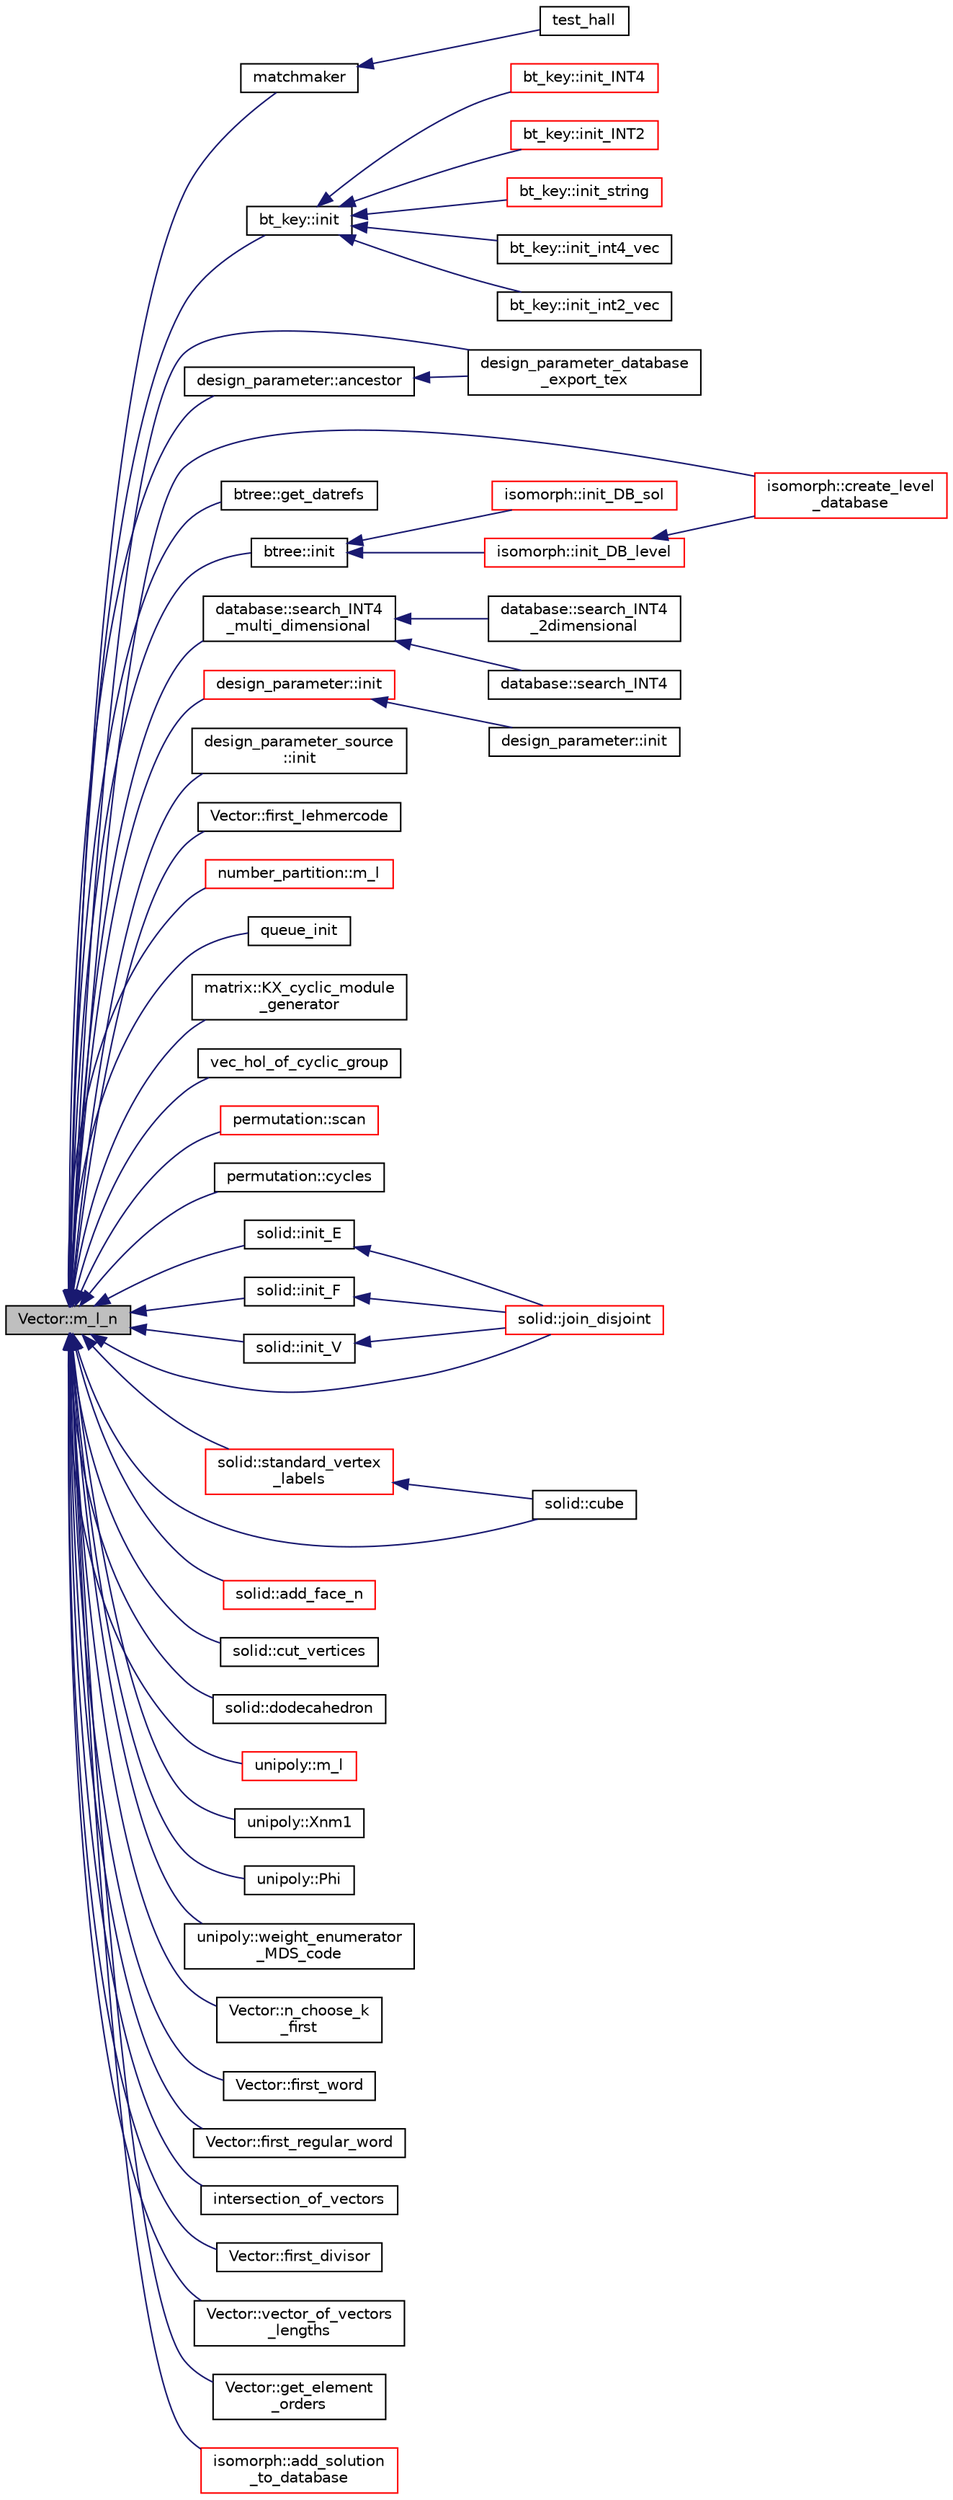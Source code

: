 digraph "Vector::m_l_n"
{
  edge [fontname="Helvetica",fontsize="10",labelfontname="Helvetica",labelfontsize="10"];
  node [fontname="Helvetica",fontsize="10",shape=record];
  rankdir="LR";
  Node3088 [label="Vector::m_l_n",height=0.2,width=0.4,color="black", fillcolor="grey75", style="filled", fontcolor="black"];
  Node3088 -> Node3089 [dir="back",color="midnightblue",fontsize="10",style="solid",fontname="Helvetica"];
  Node3089 [label="design_parameter_database\l_export_tex",height=0.2,width=0.4,color="black", fillcolor="white", style="filled",URL="$d9/d60/discreta_8h.html#a075808c1cf57d126d15a0d7794716de7"];
  Node3088 -> Node3090 [dir="back",color="midnightblue",fontsize="10",style="solid",fontname="Helvetica"];
  Node3090 [label="matchmaker",height=0.2,width=0.4,color="black", fillcolor="white", style="filled",URL="$d5/d3f/test_8_c.html#a93ef2c2e9896d2a9f32ced4136c2784a"];
  Node3090 -> Node3091 [dir="back",color="midnightblue",fontsize="10",style="solid",fontname="Helvetica"];
  Node3091 [label="test_hall",height=0.2,width=0.4,color="black", fillcolor="white", style="filled",URL="$d5/d3f/test_8_c.html#a757609870ae7ab0f1d0073415822d19f"];
  Node3088 -> Node3092 [dir="back",color="midnightblue",fontsize="10",style="solid",fontname="Helvetica"];
  Node3092 [label="bt_key::init",height=0.2,width=0.4,color="black", fillcolor="white", style="filled",URL="$d1/de5/classbt__key.html#ae6b27c89a5f6dec6a7a19583a4b112a8"];
  Node3092 -> Node3093 [dir="back",color="midnightblue",fontsize="10",style="solid",fontname="Helvetica"];
  Node3093 [label="bt_key::init_INT4",height=0.2,width=0.4,color="red", fillcolor="white", style="filled",URL="$d1/de5/classbt__key.html#a1cc3e1aa6b3a6ec6e036fd4fee010564"];
  Node3092 -> Node3146 [dir="back",color="midnightblue",fontsize="10",style="solid",fontname="Helvetica"];
  Node3146 [label="bt_key::init_INT2",height=0.2,width=0.4,color="red", fillcolor="white", style="filled",URL="$d1/de5/classbt__key.html#a588bbf34a0c101ad79f331fc762c36fa"];
  Node3092 -> Node3148 [dir="back",color="midnightblue",fontsize="10",style="solid",fontname="Helvetica"];
  Node3148 [label="bt_key::init_string",height=0.2,width=0.4,color="red", fillcolor="white", style="filled",URL="$d1/de5/classbt__key.html#a37c5830aa6abd2f9892a649e1b5d4248"];
  Node3092 -> Node3150 [dir="back",color="midnightblue",fontsize="10",style="solid",fontname="Helvetica"];
  Node3150 [label="bt_key::init_int4_vec",height=0.2,width=0.4,color="black", fillcolor="white", style="filled",URL="$d1/de5/classbt__key.html#ac13cd9d95f812eeb86c70219905f16fd"];
  Node3092 -> Node3151 [dir="back",color="midnightblue",fontsize="10",style="solid",fontname="Helvetica"];
  Node3151 [label="bt_key::init_int2_vec",height=0.2,width=0.4,color="black", fillcolor="white", style="filled",URL="$d1/de5/classbt__key.html#ac387752908d0de9d69246e19a3ae321d"];
  Node3088 -> Node3152 [dir="back",color="midnightblue",fontsize="10",style="solid",fontname="Helvetica"];
  Node3152 [label="btree::init",height=0.2,width=0.4,color="black", fillcolor="white", style="filled",URL="$dd/db0/classbtree.html#a3c88706e9886f1f9bc142b511aeab642"];
  Node3152 -> Node3095 [dir="back",color="midnightblue",fontsize="10",style="solid",fontname="Helvetica"];
  Node3095 [label="isomorph::init_DB_sol",height=0.2,width=0.4,color="red", fillcolor="white", style="filled",URL="$d3/d5f/classisomorph.html#afd8d8a546fa9a7bc6f211b216e291039"];
  Node3152 -> Node3140 [dir="back",color="midnightblue",fontsize="10",style="solid",fontname="Helvetica"];
  Node3140 [label="isomorph::init_DB_level",height=0.2,width=0.4,color="red", fillcolor="white", style="filled",URL="$d3/d5f/classisomorph.html#a1a2df5281026bc94d57ebce33d67fe6c"];
  Node3140 -> Node3142 [dir="back",color="midnightblue",fontsize="10",style="solid",fontname="Helvetica"];
  Node3142 [label="isomorph::create_level\l_database",height=0.2,width=0.4,color="red", fillcolor="white", style="filled",URL="$d3/d5f/classisomorph.html#a15a452310bd3189f10f34c7dd7085e69"];
  Node3088 -> Node3153 [dir="back",color="midnightblue",fontsize="10",style="solid",fontname="Helvetica"];
  Node3153 [label="btree::get_datrefs",height=0.2,width=0.4,color="black", fillcolor="white", style="filled",URL="$dd/db0/classbtree.html#a4f8c801758d3fdb0e12cfa8be1bcdd74"];
  Node3088 -> Node3154 [dir="back",color="midnightblue",fontsize="10",style="solid",fontname="Helvetica"];
  Node3154 [label="database::search_INT4\l_multi_dimensional",height=0.2,width=0.4,color="black", fillcolor="white", style="filled",URL="$db/d72/classdatabase.html#a43a31b0e56d1401185a452a6686666aa"];
  Node3154 -> Node3155 [dir="back",color="midnightblue",fontsize="10",style="solid",fontname="Helvetica"];
  Node3155 [label="database::search_INT4",height=0.2,width=0.4,color="black", fillcolor="white", style="filled",URL="$db/d72/classdatabase.html#aeda62e67888923cd968674ec2ed08007"];
  Node3154 -> Node3156 [dir="back",color="midnightblue",fontsize="10",style="solid",fontname="Helvetica"];
  Node3156 [label="database::search_INT4\l_2dimensional",height=0.2,width=0.4,color="black", fillcolor="white", style="filled",URL="$db/d72/classdatabase.html#a10e70413e55aca54a2fe1b02066e3947"];
  Node3088 -> Node3157 [dir="back",color="midnightblue",fontsize="10",style="solid",fontname="Helvetica"];
  Node3157 [label="design_parameter::init",height=0.2,width=0.4,color="red", fillcolor="white", style="filled",URL="$da/d94/classdesign__parameter.html#af77829be8d9058a84169c36143307b5d"];
  Node3157 -> Node3158 [dir="back",color="midnightblue",fontsize="10",style="solid",fontname="Helvetica"];
  Node3158 [label="design_parameter::init",height=0.2,width=0.4,color="black", fillcolor="white", style="filled",URL="$da/d94/classdesign__parameter.html#a1d2908af6f9375845123117b6cc22910"];
  Node3088 -> Node3160 [dir="back",color="midnightblue",fontsize="10",style="solid",fontname="Helvetica"];
  Node3160 [label="design_parameter::ancestor",height=0.2,width=0.4,color="black", fillcolor="white", style="filled",URL="$da/d94/classdesign__parameter.html#abd616d2e29cde6f3e797abab001af0c6"];
  Node3160 -> Node3089 [dir="back",color="midnightblue",fontsize="10",style="solid",fontname="Helvetica"];
  Node3088 -> Node3162 [dir="back",color="midnightblue",fontsize="10",style="solid",fontname="Helvetica"];
  Node3162 [label="design_parameter_source\l::init",height=0.2,width=0.4,color="black", fillcolor="white", style="filled",URL="$df/d4b/classdesign__parameter__source.html#afccf1773adfffec18fd96efaec208b93"];
  Node3088 -> Node3163 [dir="back",color="midnightblue",fontsize="10",style="solid",fontname="Helvetica"];
  Node3163 [label="Vector::first_lehmercode",height=0.2,width=0.4,color="black", fillcolor="white", style="filled",URL="$d5/db2/class_vector.html#acf37ae8b2a5531b37fd2a9d847ff20eb"];
  Node3088 -> Node3164 [dir="back",color="midnightblue",fontsize="10",style="solid",fontname="Helvetica"];
  Node3164 [label="number_partition::m_l",height=0.2,width=0.4,color="red", fillcolor="white", style="filled",URL="$df/d50/classnumber__partition.html#a10013ba481b6c83fe777041164f8b47b"];
  Node3088 -> Node3169 [dir="back",color="midnightblue",fontsize="10",style="solid",fontname="Helvetica"];
  Node3169 [label="queue_init",height=0.2,width=0.4,color="black", fillcolor="white", style="filled",URL="$d3/d72/global_8_c.html#a5fc0dec58681e5be05ad2041d536a7b7"];
  Node3088 -> Node3170 [dir="back",color="midnightblue",fontsize="10",style="solid",fontname="Helvetica"];
  Node3170 [label="matrix::KX_cyclic_module\l_generator",height=0.2,width=0.4,color="black", fillcolor="white", style="filled",URL="$d1/d8d/classmatrix.html#ace9dbe1f348d6fa63d1005e8f601897b"];
  Node3088 -> Node3171 [dir="back",color="midnightblue",fontsize="10",style="solid",fontname="Helvetica"];
  Node3171 [label="vec_hol_of_cyclic_group",height=0.2,width=0.4,color="black", fillcolor="white", style="filled",URL="$d0/dd3/perm__group__gens_8_c.html#a9d07604f4a1c321585752cabfc94955b"];
  Node3088 -> Node3172 [dir="back",color="midnightblue",fontsize="10",style="solid",fontname="Helvetica"];
  Node3172 [label="permutation::scan",height=0.2,width=0.4,color="red", fillcolor="white", style="filled",URL="$d0/d08/classpermutation.html#a826e0fbc7234cbbff949d3e31a863d0a"];
  Node3088 -> Node3174 [dir="back",color="midnightblue",fontsize="10",style="solid",fontname="Helvetica"];
  Node3174 [label="permutation::cycles",height=0.2,width=0.4,color="black", fillcolor="white", style="filled",URL="$d0/d08/classpermutation.html#a88706cf2c683df70a29156f39b3e4895"];
  Node3088 -> Node3175 [dir="back",color="midnightblue",fontsize="10",style="solid",fontname="Helvetica"];
  Node3175 [label="solid::init_V",height=0.2,width=0.4,color="black", fillcolor="white", style="filled",URL="$d8/def/classsolid.html#a0b156ca77a137dc8aa94ab22d048e542"];
  Node3175 -> Node3176 [dir="back",color="midnightblue",fontsize="10",style="solid",fontname="Helvetica"];
  Node3176 [label="solid::join_disjoint",height=0.2,width=0.4,color="red", fillcolor="white", style="filled",URL="$d8/def/classsolid.html#ac3c7868e3b650b7112309c7ad15a394c"];
  Node3088 -> Node3179 [dir="back",color="midnightblue",fontsize="10",style="solid",fontname="Helvetica"];
  Node3179 [label="solid::init_E",height=0.2,width=0.4,color="black", fillcolor="white", style="filled",URL="$d8/def/classsolid.html#ae57764803455bb12c6f59a623b595b7d"];
  Node3179 -> Node3176 [dir="back",color="midnightblue",fontsize="10",style="solid",fontname="Helvetica"];
  Node3088 -> Node3180 [dir="back",color="midnightblue",fontsize="10",style="solid",fontname="Helvetica"];
  Node3180 [label="solid::init_F",height=0.2,width=0.4,color="black", fillcolor="white", style="filled",URL="$d8/def/classsolid.html#ab61e6cc032b5370f77857fe1fc10222d"];
  Node3180 -> Node3176 [dir="back",color="midnightblue",fontsize="10",style="solid",fontname="Helvetica"];
  Node3088 -> Node3181 [dir="back",color="midnightblue",fontsize="10",style="solid",fontname="Helvetica"];
  Node3181 [label="solid::standard_vertex\l_labels",height=0.2,width=0.4,color="red", fillcolor="white", style="filled",URL="$d8/def/classsolid.html#abd47abc26a30fdb78e452b0a519b3076"];
  Node3181 -> Node3182 [dir="back",color="midnightblue",fontsize="10",style="solid",fontname="Helvetica"];
  Node3182 [label="solid::cube",height=0.2,width=0.4,color="black", fillcolor="white", style="filled",URL="$d8/def/classsolid.html#a308e6888759550da489397527ed89137"];
  Node3088 -> Node3184 [dir="back",color="midnightblue",fontsize="10",style="solid",fontname="Helvetica"];
  Node3184 [label="solid::add_face_n",height=0.2,width=0.4,color="red", fillcolor="white", style="filled",URL="$d8/def/classsolid.html#adbadfbdd46abe10cb56f041d2408b001"];
  Node3088 -> Node3188 [dir="back",color="midnightblue",fontsize="10",style="solid",fontname="Helvetica"];
  Node3188 [label="solid::cut_vertices",height=0.2,width=0.4,color="black", fillcolor="white", style="filled",URL="$d8/def/classsolid.html#a286d7bb090878dfbdc2fcd0dcf4739ce"];
  Node3088 -> Node3176 [dir="back",color="midnightblue",fontsize="10",style="solid",fontname="Helvetica"];
  Node3088 -> Node3182 [dir="back",color="midnightblue",fontsize="10",style="solid",fontname="Helvetica"];
  Node3088 -> Node3189 [dir="back",color="midnightblue",fontsize="10",style="solid",fontname="Helvetica"];
  Node3189 [label="solid::dodecahedron",height=0.2,width=0.4,color="black", fillcolor="white", style="filled",URL="$d8/def/classsolid.html#a514072d4dfd0f82ba24b0df1ac302d6f"];
  Node3088 -> Node3190 [dir="back",color="midnightblue",fontsize="10",style="solid",fontname="Helvetica"];
  Node3190 [label="unipoly::m_l",height=0.2,width=0.4,color="red", fillcolor="white", style="filled",URL="$d1/d89/classunipoly.html#a776ccf5b98954c5212b684944ab5d725"];
  Node3088 -> Node3214 [dir="back",color="midnightblue",fontsize="10",style="solid",fontname="Helvetica"];
  Node3214 [label="unipoly::Xnm1",height=0.2,width=0.4,color="black", fillcolor="white", style="filled",URL="$d1/d89/classunipoly.html#a6804952878b88dc700e6532a5c9b1e6e"];
  Node3088 -> Node3215 [dir="back",color="midnightblue",fontsize="10",style="solid",fontname="Helvetica"];
  Node3215 [label="unipoly::Phi",height=0.2,width=0.4,color="black", fillcolor="white", style="filled",URL="$d1/d89/classunipoly.html#a50f2edff215daebf54b1e010d99f630d"];
  Node3088 -> Node3216 [dir="back",color="midnightblue",fontsize="10",style="solid",fontname="Helvetica"];
  Node3216 [label="unipoly::weight_enumerator\l_MDS_code",height=0.2,width=0.4,color="black", fillcolor="white", style="filled",URL="$d1/d89/classunipoly.html#ad9a4b7b883285271fc39528f74755a07"];
  Node3088 -> Node3217 [dir="back",color="midnightblue",fontsize="10",style="solid",fontname="Helvetica"];
  Node3217 [label="Vector::n_choose_k\l_first",height=0.2,width=0.4,color="black", fillcolor="white", style="filled",URL="$d5/db2/class_vector.html#a6998131cab792d584242061c5f34d044"];
  Node3088 -> Node3218 [dir="back",color="midnightblue",fontsize="10",style="solid",fontname="Helvetica"];
  Node3218 [label="Vector::first_word",height=0.2,width=0.4,color="black", fillcolor="white", style="filled",URL="$d5/db2/class_vector.html#a6b2c416de7f756b6215dfba0ac1f866e"];
  Node3088 -> Node3219 [dir="back",color="midnightblue",fontsize="10",style="solid",fontname="Helvetica"];
  Node3219 [label="Vector::first_regular_word",height=0.2,width=0.4,color="black", fillcolor="white", style="filled",URL="$d5/db2/class_vector.html#a4f8342ed83188bfa99f127b6fd112e72"];
  Node3088 -> Node3220 [dir="back",color="midnightblue",fontsize="10",style="solid",fontname="Helvetica"];
  Node3220 [label="intersection_of_vectors",height=0.2,width=0.4,color="black", fillcolor="white", style="filled",URL="$d5/dd8/vector_8_c.html#ac712c3886c120c8d2b85ace0de698008"];
  Node3088 -> Node3221 [dir="back",color="midnightblue",fontsize="10",style="solid",fontname="Helvetica"];
  Node3221 [label="Vector::first_divisor",height=0.2,width=0.4,color="black", fillcolor="white", style="filled",URL="$d5/db2/class_vector.html#a578b0f528e7ccbe0ed06337c4fea1504"];
  Node3088 -> Node3222 [dir="back",color="midnightblue",fontsize="10",style="solid",fontname="Helvetica"];
  Node3222 [label="Vector::vector_of_vectors\l_lengths",height=0.2,width=0.4,color="black", fillcolor="white", style="filled",URL="$d5/db2/class_vector.html#aaf8be9b0570fb6bd4bde9e549dd0bbc8"];
  Node3088 -> Node3223 [dir="back",color="midnightblue",fontsize="10",style="solid",fontname="Helvetica"];
  Node3223 [label="Vector::get_element\l_orders",height=0.2,width=0.4,color="black", fillcolor="white", style="filled",URL="$d5/db2/class_vector.html#ac83f27123b1c43f3953b81de0392eae7"];
  Node3088 -> Node3224 [dir="back",color="midnightblue",fontsize="10",style="solid",fontname="Helvetica"];
  Node3224 [label="isomorph::add_solution\l_to_database",height=0.2,width=0.4,color="red", fillcolor="white", style="filled",URL="$d3/d5f/classisomorph.html#a18fee606dcd59d50cee898770d01dbc8"];
  Node3088 -> Node3142 [dir="back",color="midnightblue",fontsize="10",style="solid",fontname="Helvetica"];
}
